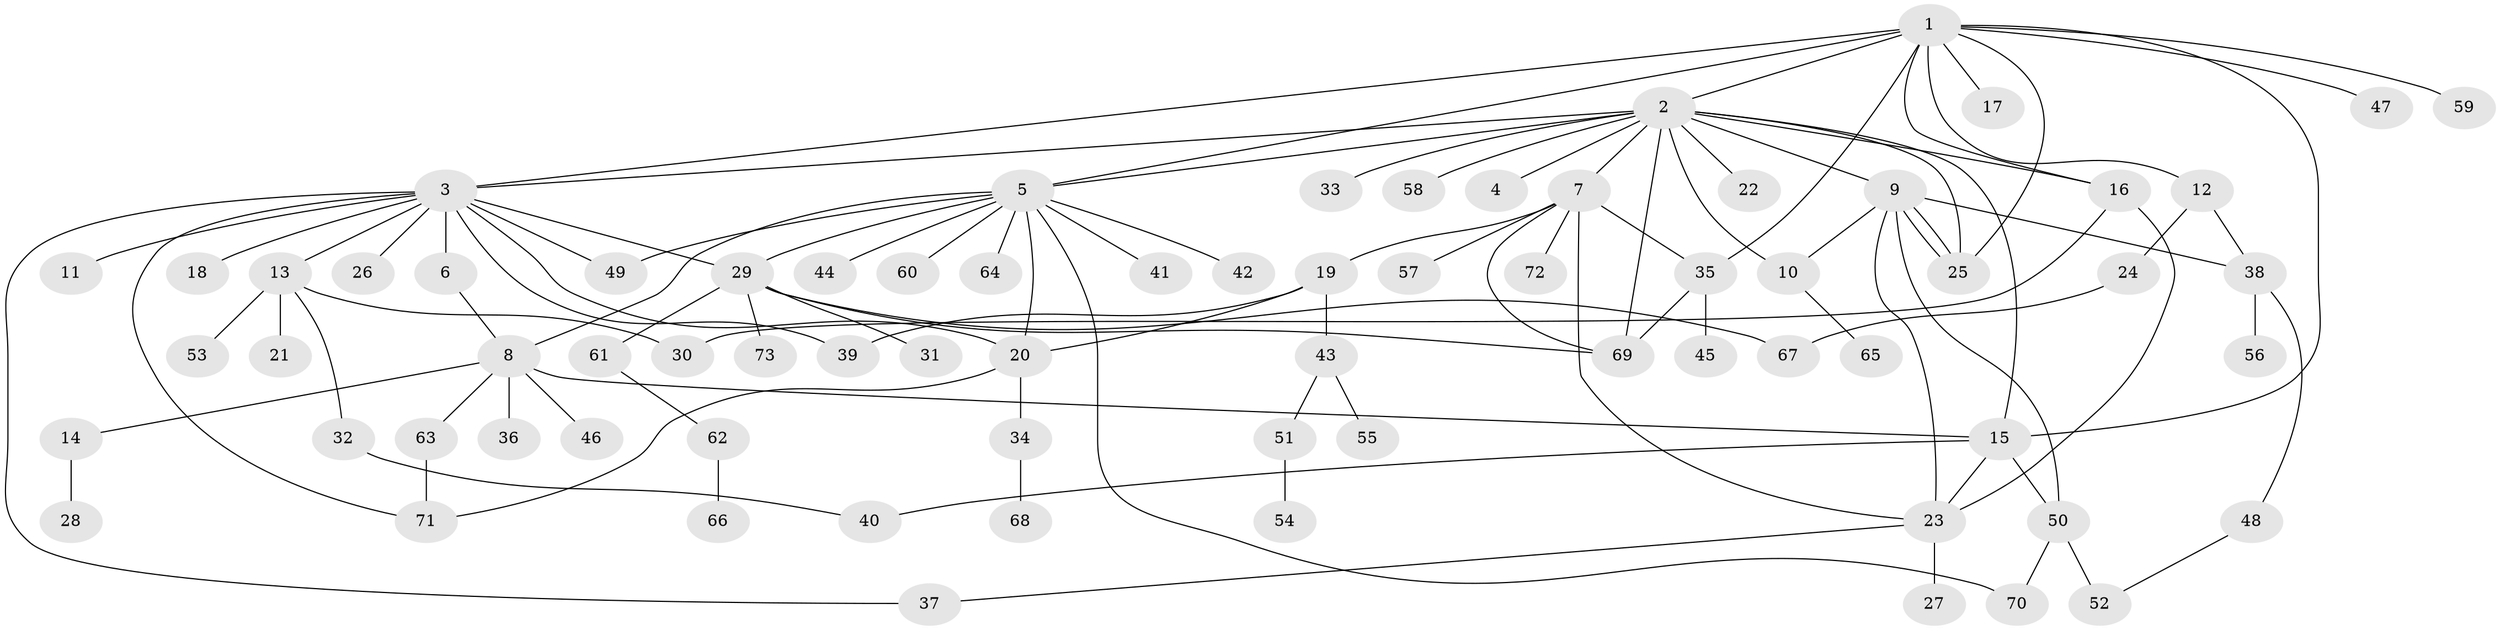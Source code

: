// coarse degree distribution, {10: 0.0196078431372549, 12: 0.0196078431372549, 13: 0.0196078431372549, 1: 0.45098039215686275, 11: 0.0392156862745098, 2: 0.19607843137254902, 6: 0.058823529411764705, 5: 0.0784313725490196, 4: 0.0784313725490196, 3: 0.0392156862745098}
// Generated by graph-tools (version 1.1) at 2025/23/03/03/25 07:23:55]
// undirected, 73 vertices, 104 edges
graph export_dot {
graph [start="1"]
  node [color=gray90,style=filled];
  1;
  2;
  3;
  4;
  5;
  6;
  7;
  8;
  9;
  10;
  11;
  12;
  13;
  14;
  15;
  16;
  17;
  18;
  19;
  20;
  21;
  22;
  23;
  24;
  25;
  26;
  27;
  28;
  29;
  30;
  31;
  32;
  33;
  34;
  35;
  36;
  37;
  38;
  39;
  40;
  41;
  42;
  43;
  44;
  45;
  46;
  47;
  48;
  49;
  50;
  51;
  52;
  53;
  54;
  55;
  56;
  57;
  58;
  59;
  60;
  61;
  62;
  63;
  64;
  65;
  66;
  67;
  68;
  69;
  70;
  71;
  72;
  73;
  1 -- 2;
  1 -- 3;
  1 -- 5;
  1 -- 12;
  1 -- 15;
  1 -- 16;
  1 -- 17;
  1 -- 25;
  1 -- 35;
  1 -- 47;
  1 -- 59;
  2 -- 3;
  2 -- 4;
  2 -- 5;
  2 -- 7;
  2 -- 9;
  2 -- 10;
  2 -- 15;
  2 -- 16;
  2 -- 22;
  2 -- 25;
  2 -- 33;
  2 -- 58;
  2 -- 69;
  3 -- 6;
  3 -- 11;
  3 -- 13;
  3 -- 18;
  3 -- 20;
  3 -- 26;
  3 -- 29;
  3 -- 37;
  3 -- 39;
  3 -- 49;
  3 -- 71;
  5 -- 8;
  5 -- 20;
  5 -- 29;
  5 -- 41;
  5 -- 42;
  5 -- 44;
  5 -- 49;
  5 -- 60;
  5 -- 64;
  5 -- 70;
  6 -- 8;
  7 -- 19;
  7 -- 23;
  7 -- 35;
  7 -- 57;
  7 -- 69;
  7 -- 72;
  8 -- 14;
  8 -- 15;
  8 -- 36;
  8 -- 46;
  8 -- 63;
  9 -- 10;
  9 -- 23;
  9 -- 25;
  9 -- 25;
  9 -- 38;
  9 -- 50;
  10 -- 65;
  12 -- 24;
  12 -- 38;
  13 -- 21;
  13 -- 30;
  13 -- 32;
  13 -- 53;
  14 -- 28;
  15 -- 23;
  15 -- 40;
  15 -- 50;
  16 -- 23;
  16 -- 30;
  19 -- 20;
  19 -- 39;
  19 -- 43;
  20 -- 34;
  20 -- 71;
  23 -- 27;
  23 -- 37;
  24 -- 67;
  29 -- 31;
  29 -- 61;
  29 -- 67;
  29 -- 69;
  29 -- 73;
  32 -- 40;
  34 -- 68;
  35 -- 45;
  35 -- 69;
  38 -- 48;
  38 -- 56;
  43 -- 51;
  43 -- 55;
  48 -- 52;
  50 -- 52;
  50 -- 70;
  51 -- 54;
  61 -- 62;
  62 -- 66;
  63 -- 71;
}
